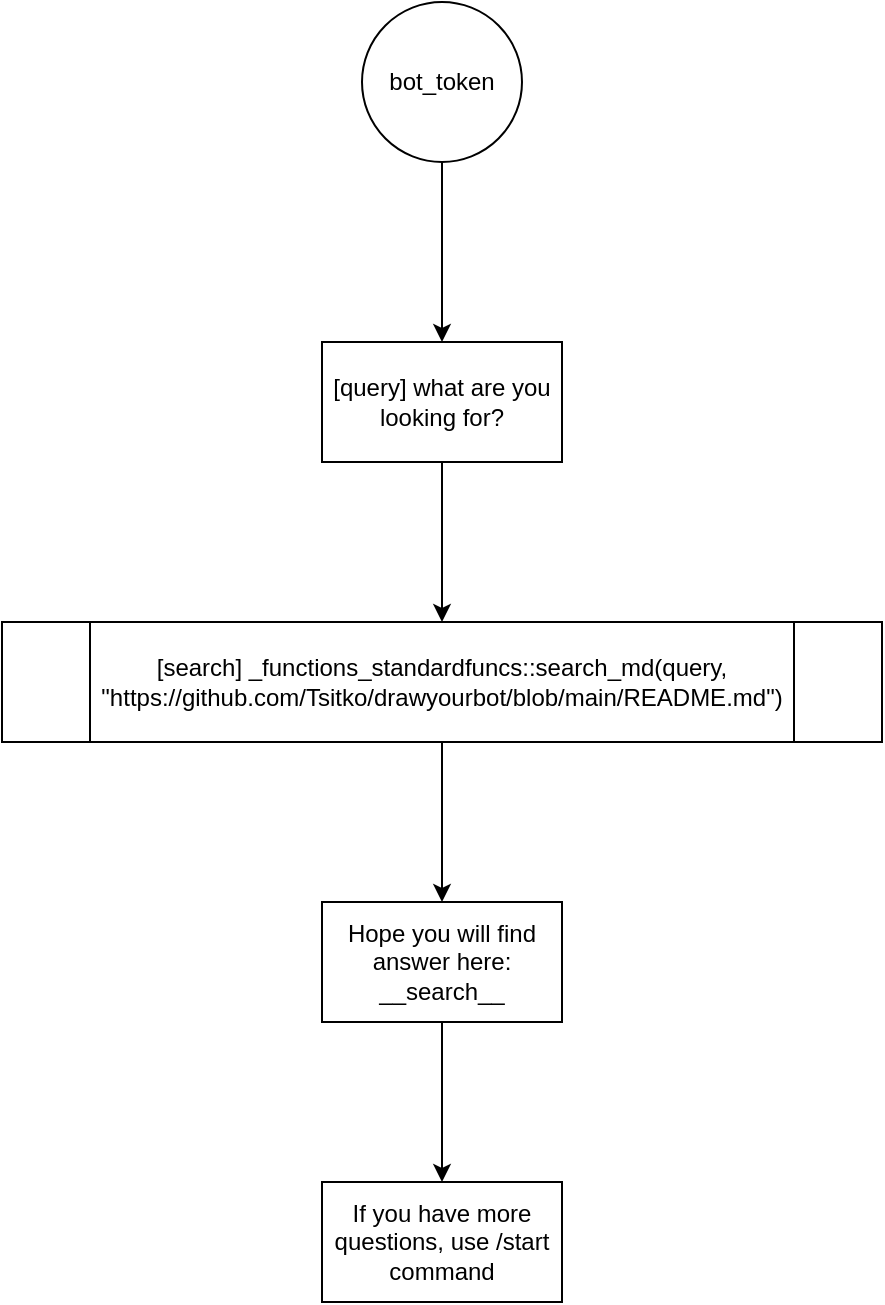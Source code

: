 <mxfile version="14.1.8" type="device"><diagram id="4iGrKideD_2KVlhyXPz_" name="Страница 1"><mxGraphModel dx="1086" dy="806" grid="1" gridSize="10" guides="1" tooltips="1" connect="1" arrows="1" fold="1" page="1" pageScale="1" pageWidth="827" pageHeight="1169" math="0" shadow="0"><root><mxCell id="0"/><mxCell id="1" parent="0"/><mxCell id="ygtdhP0wRcqnB-pvHhCT-4" value="" style="edgeStyle=orthogonalEdgeStyle;rounded=0;orthogonalLoop=1;jettySize=auto;html=1;" edge="1" parent="1" source="ygtdhP0wRcqnB-pvHhCT-1" target="ygtdhP0wRcqnB-pvHhCT-3"><mxGeometry relative="1" as="geometry"/></mxCell><mxCell id="ygtdhP0wRcqnB-pvHhCT-1" value="bot_token" style="ellipse;whiteSpace=wrap;html=1;aspect=fixed;" vertex="1" parent="1"><mxGeometry x="340" y="40" width="80" height="80" as="geometry"/></mxCell><mxCell id="ygtdhP0wRcqnB-pvHhCT-6" value="" style="edgeStyle=orthogonalEdgeStyle;rounded=0;orthogonalLoop=1;jettySize=auto;html=1;" edge="1" parent="1" source="ygtdhP0wRcqnB-pvHhCT-3" target="ygtdhP0wRcqnB-pvHhCT-5"><mxGeometry relative="1" as="geometry"/></mxCell><mxCell id="ygtdhP0wRcqnB-pvHhCT-3" value="[query] what are you looking for?" style="whiteSpace=wrap;html=1;" vertex="1" parent="1"><mxGeometry x="320" y="210" width="120" height="60" as="geometry"/></mxCell><mxCell id="ygtdhP0wRcqnB-pvHhCT-8" value="" style="edgeStyle=orthogonalEdgeStyle;rounded=0;orthogonalLoop=1;jettySize=auto;html=1;" edge="1" parent="1" source="ygtdhP0wRcqnB-pvHhCT-5" target="ygtdhP0wRcqnB-pvHhCT-7"><mxGeometry relative="1" as="geometry"/></mxCell><mxCell id="ygtdhP0wRcqnB-pvHhCT-5" value="[search] _functions_standardfuncs::search_md(query, &quot;https://github.com/Tsitko/drawyourbot/blob/main/README.md&quot;)" style="shape=process;whiteSpace=wrap;html=1;backgroundOutline=1;" vertex="1" parent="1"><mxGeometry x="160" y="350" width="440" height="60" as="geometry"/></mxCell><mxCell id="ygtdhP0wRcqnB-pvHhCT-10" value="" style="edgeStyle=orthogonalEdgeStyle;rounded=0;orthogonalLoop=1;jettySize=auto;html=1;" edge="1" parent="1" source="ygtdhP0wRcqnB-pvHhCT-7" target="ygtdhP0wRcqnB-pvHhCT-9"><mxGeometry relative="1" as="geometry"/></mxCell><mxCell id="ygtdhP0wRcqnB-pvHhCT-7" value="Hope you will find answer here: &lt;br&gt;__search__" style="whiteSpace=wrap;html=1;" vertex="1" parent="1"><mxGeometry x="320" y="490" width="120" height="60" as="geometry"/></mxCell><mxCell id="ygtdhP0wRcqnB-pvHhCT-9" value="If you have more questions, use /start command" style="whiteSpace=wrap;html=1;" vertex="1" parent="1"><mxGeometry x="320" y="630" width="120" height="60" as="geometry"/></mxCell></root></mxGraphModel></diagram></mxfile>
